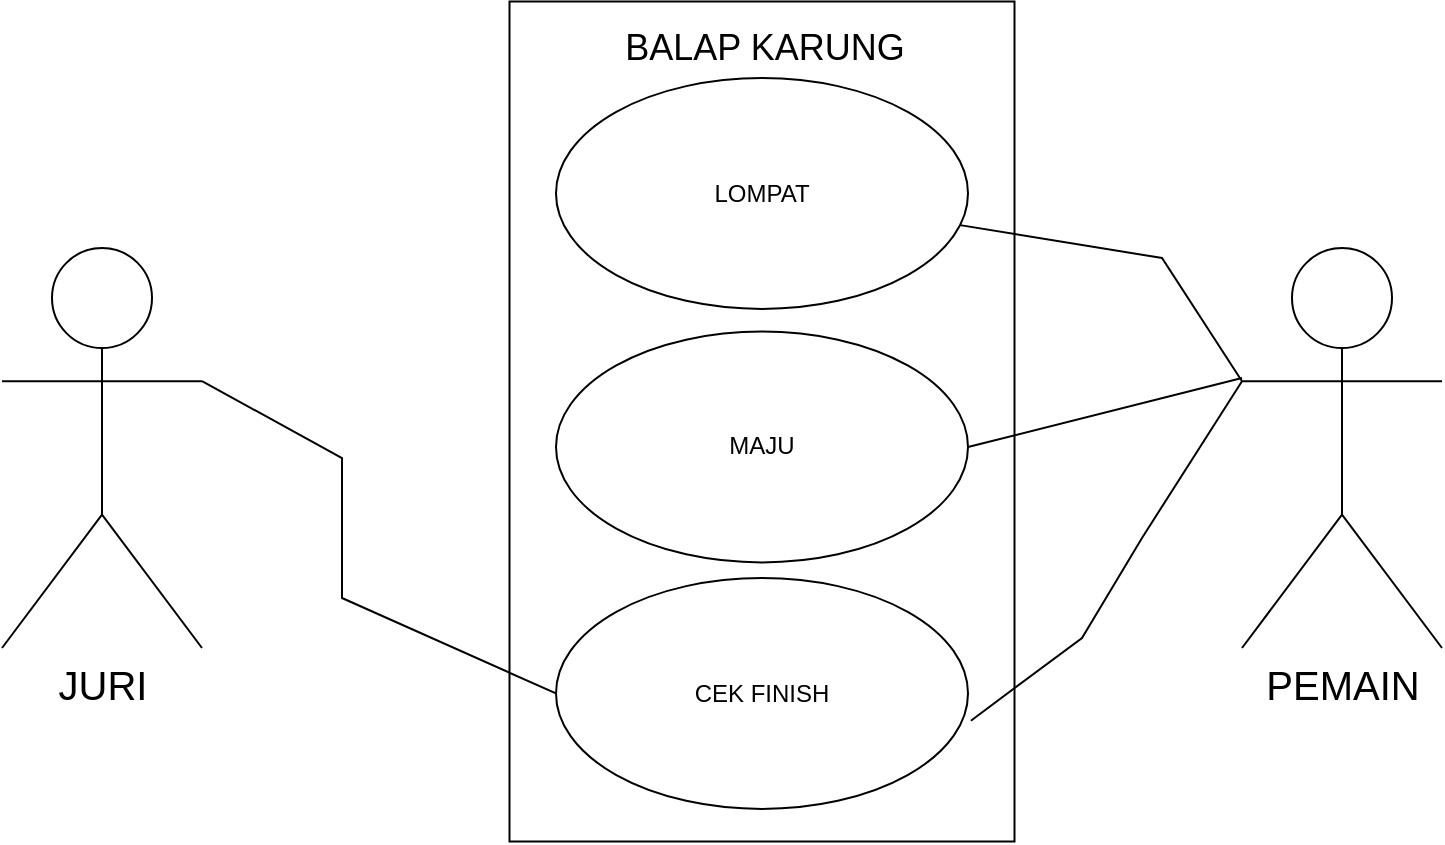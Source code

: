<mxfile version="21.7.4" type="github">
  <diagram name="Halaman-1" id="p3WiRFYQ4ZT-Bz_mnW8O">
    <mxGraphModel dx="1444" dy="829" grid="1" gridSize="10" guides="1" tooltips="1" connect="1" arrows="1" fold="1" page="1" pageScale="1" pageWidth="827" pageHeight="1169" math="0" shadow="0">
      <root>
        <mxCell id="0" />
        <mxCell id="1" parent="0" />
        <mxCell id="UWhnbV6tqYb1o7RGjxGu-4" value="" style="rounded=0;whiteSpace=wrap;html=1;rotation=-90;" vertex="1" parent="1">
          <mxGeometry x="210" y="445.5" width="420" height="252.5" as="geometry" />
        </mxCell>
        <mxCell id="UWhnbV6tqYb1o7RGjxGu-7" value="JURI" style="shape=umlActor;verticalLabelPosition=bottom;verticalAlign=top;html=1;outlineConnect=0;fontSize=20;" vertex="1" parent="1">
          <mxGeometry x="40" y="485" width="100" height="200" as="geometry" />
        </mxCell>
        <mxCell id="UWhnbV6tqYb1o7RGjxGu-10" value="PEMAIN" style="shape=umlActor;verticalLabelPosition=bottom;verticalAlign=top;html=1;outlineConnect=0;fontSize=20;" vertex="1" parent="1">
          <mxGeometry x="660" y="485" width="100" height="200" as="geometry" />
        </mxCell>
        <mxCell id="UWhnbV6tqYb1o7RGjxGu-12" value="BALAP KARUNG" style="text;html=1;strokeColor=none;fillColor=none;align=center;verticalAlign=middle;whiteSpace=wrap;rounded=0;fontSize=18;" vertex="1" parent="1">
          <mxGeometry x="350" y="370" width="142.5" height="30" as="geometry" />
        </mxCell>
        <mxCell id="UWhnbV6tqYb1o7RGjxGu-15" value="LOMPAT" style="ellipse;whiteSpace=wrap;html=1;" vertex="1" parent="1">
          <mxGeometry x="317" y="400" width="206" height="115.44" as="geometry" />
        </mxCell>
        <mxCell id="UWhnbV6tqYb1o7RGjxGu-19" value="MAJU" style="ellipse;whiteSpace=wrap;html=1;" vertex="1" parent="1">
          <mxGeometry x="317" y="526.78" width="206" height="115.44" as="geometry" />
        </mxCell>
        <mxCell id="UWhnbV6tqYb1o7RGjxGu-20" value="CEK FINISH" style="ellipse;whiteSpace=wrap;html=1;" vertex="1" parent="1">
          <mxGeometry x="317" y="650" width="206" height="115.44" as="geometry" />
        </mxCell>
        <mxCell id="UWhnbV6tqYb1o7RGjxGu-22" value="" style="endArrow=none;html=1;rounded=0;exitX=1;exitY=0.333;exitDx=0;exitDy=0;exitPerimeter=0;entryX=0;entryY=0.5;entryDx=0;entryDy=0;" edge="1" parent="1" source="UWhnbV6tqYb1o7RGjxGu-7" target="UWhnbV6tqYb1o7RGjxGu-20">
          <mxGeometry width="50" height="50" relative="1" as="geometry">
            <mxPoint x="410" y="600" as="sourcePoint" />
            <mxPoint x="310" y="690" as="targetPoint" />
            <Array as="points">
              <mxPoint x="210" y="590" />
              <mxPoint x="210" y="660" />
            </Array>
          </mxGeometry>
        </mxCell>
        <mxCell id="UWhnbV6tqYb1o7RGjxGu-23" value="" style="endArrow=none;html=1;rounded=0;entryX=0;entryY=0.333;entryDx=0;entryDy=0;entryPerimeter=0;" edge="1" parent="1" source="UWhnbV6tqYb1o7RGjxGu-15" target="UWhnbV6tqYb1o7RGjxGu-10">
          <mxGeometry width="50" height="50" relative="1" as="geometry">
            <mxPoint x="410" y="600" as="sourcePoint" />
            <mxPoint x="650" y="540" as="targetPoint" />
            <Array as="points">
              <mxPoint x="620" y="490" />
            </Array>
          </mxGeometry>
        </mxCell>
        <mxCell id="UWhnbV6tqYb1o7RGjxGu-24" value="" style="endArrow=none;html=1;rounded=0;exitX=1;exitY=0.5;exitDx=0;exitDy=0;" edge="1" parent="1" source="UWhnbV6tqYb1o7RGjxGu-19">
          <mxGeometry width="50" height="50" relative="1" as="geometry">
            <mxPoint x="517" y="499" as="sourcePoint" />
            <mxPoint x="660" y="550" as="targetPoint" />
            <Array as="points" />
          </mxGeometry>
        </mxCell>
        <mxCell id="UWhnbV6tqYb1o7RGjxGu-25" value="" style="endArrow=none;html=1;rounded=0;exitX=1.007;exitY=0.618;exitDx=0;exitDy=0;exitPerimeter=0;entryX=0;entryY=0.333;entryDx=0;entryDy=0;entryPerimeter=0;" edge="1" parent="1" source="UWhnbV6tqYb1o7RGjxGu-20" target="UWhnbV6tqYb1o7RGjxGu-10">
          <mxGeometry width="50" height="50" relative="1" as="geometry">
            <mxPoint x="620" y="740" as="sourcePoint" />
            <mxPoint x="600" y="600" as="targetPoint" />
            <Array as="points">
              <mxPoint x="580" y="680" />
              <mxPoint x="610" y="630" />
            </Array>
          </mxGeometry>
        </mxCell>
      </root>
    </mxGraphModel>
  </diagram>
</mxfile>
